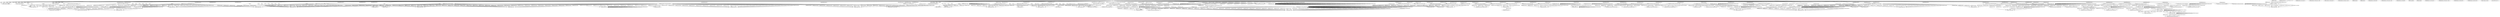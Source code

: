 digraph {
	R [label=Root]
		R -> "b7ff5c05-cmp" [label="R(eax)0"]
		R -> "b7ff5c05-cmp" [label="R(eax)1"]
		R -> "b7ff5c05-cmp" [label="R(eax)2"]
		R -> "b7ff5c05-cmp" [label="R(eax)3"]
		R -> "b7ff5c05-cmp" [label="R(misc)3"]
		R -> "b7fe3d14-cmp" [label="R(eax)0"]
		R -> "b7fe3d14-cmp" [label="R(eax)1"]
		R -> "b7fe3d14-cmp" [label="R(eax)2"]
		R -> "b7fe3d14-cmp" [label="R(eax)3"]
		R -> "b7fe3d14-cmp" [label="R(misc)3"]
		R -> "b7fe3d17-mov" [label="R(eax)0"]
		R -> "b7fe3d17-mov" [label="R(eax)1"]
		R -> "b7fe3d17-mov" [label="R(eax)2"]
		R -> "b7fe3d17-mov" [label="R(eax)3"]
		R -> "b7fe3d19-mov" [label="R(eax)0"]
		R -> "b7fe3d19-mov" [label="R(eax)1"]
		R -> "b7fe3d19-mov" [label="R(eax)2"]
		R -> "b7fe3d19-mov" [label="R(eax)3"]
		R -> "b7ff6646-mov" [label="unhandledParam(misc)-1"]
		"b7ff6646-mov" -> "b7ff664c-cmp" [label="b7ff6646-mov(eax)0"]
		"b7ff6646-mov" -> "b7ff664c-cmp" [label="b7ff6646-mov(eax)1"]
		"b7ff6646-mov" -> "b7ff664c-cmp" [label="b7ff6646-mov(eax)2"]
		"b7ff6646-mov" -> "b7ff664c-cmp" [label="b7ff6646-mov(eax)3"]
		R -> "b7ff664c-cmp" [label="R(ecx)0"]
		R -> "b7ff664c-cmp" [label="R(ecx)1"]
		R -> "b7ff664c-cmp" [label="R(ecx)2"]
		R -> "b7ff664c-cmp" [label="R(ecx)3"]
		R -> "b7ff6654-mov" [label="unhandledParam(misc)-1"]
		"b7ff6654-mov" -> "b7ff665a-cmp" [label="b7ff6654-mov(eax)0"]
		"b7ff6654-mov" -> "b7ff665a-cmp" [label="b7ff6654-mov(eax)1"]
		"b7ff6654-mov" -> "b7ff665a-cmp" [label="b7ff6654-mov(eax)2"]
		"b7ff6654-mov" -> "b7ff665a-cmp" [label="b7ff6654-mov(eax)3"]
		R -> "b7ff665a-cmp" [label="R(ecx)0"]
		R -> "b7ff665a-cmp" [label="R(ecx)1"]
		R -> "b7ff665a-cmp" [label="R(ecx)2"]
		R -> "b7ff665a-cmp" [label="R(ecx)3"]
		"b7ff6654-mov" -> "b7ff6867-cmp" [label="b7ff6654-mov(al)0"]
		R -> "b7ff6867-cmp" [label="R(cl)0"]
		"b7ff6654-mov" -> "b7ff686b-cmp" [label="b7ff6654-mov(ah)0"]
		R -> "b7ff686b-cmp" [label="R(ch)0"]
		"b7ff686f-shr" -> "b7ff686f-shr" [label="b7ff686f-shr(eax)0"]
		"b7ff686f-shr" -> "b7ff686f-shr" [label="b7ff686f-shr(eax)1"]
		"b7ff686f-shr" -> "b7ff686f-shr" [label="b7ff686f-shr(eax)2"]
		"b7ff686f-shr" -> "b7ff686f-shr" [label="b7ff686f-shr(eax)3"]
		R -> "b7ff686f-shr" [label="b7ff686f-shr(misc)3"]
		"b7ff686f-shr" -> "b7ff6875-cmp" [label="b7ff686f-shr(al)0"]
		R -> "b7ff6875-cmp" [label="R(cl)0"]
		"b7ff686f-shr" -> "b7ff6879-cmp" [label="b7ff686f-shr(eax)0"]
		"b7ff686f-shr" -> "b7ff6879-cmp" [label="b7ff686f-shr(eax)1"]
		"b7ff686f-shr" -> "b7ff6879-cmp" [label="b7ff686f-shr(eax)2"]
		"b7ff686f-shr" -> "b7ff6879-cmp" [label="b7ff686f-shr(eax)3"]
		R -> "b7ff6879-cmp" [label="R(ecx)0"]
		R -> "b7ff6879-cmp" [label="R(ecx)1"]
		R -> "b7ff6879-cmp" [label="R(ecx)2"]
		R -> "b7ff6879-cmp" [label="R(ecx)3"]
		"b7ff686f-shr" -> "b7fe3d3b-test" [label="b7ff686f-shr(eax)0"]
		"b7ff686f-shr" -> "b7fe3d3b-test" [label="b7ff686f-shr(eax)1"]
		"b7ff686f-shr" -> "b7fe3d3b-test" [label="b7ff686f-shr(eax)2"]
		"b7ff686f-shr" -> "b7fe3d3b-test" [label="b7ff686f-shr(eax)3"]
		"b7ff686f-shr" -> "b7fe3d3b-test" [label="b7ff686f-shr(eax)0"]
		"b7ff686f-shr" -> "b7fe3d3b-test" [label="b7ff686f-shr(eax)1"]
		"b7ff686f-shr" -> "b7fe3d3b-test" [label="b7ff686f-shr(eax)2"]
		"b7ff686f-shr" -> "b7fe3d3b-test" [label="b7ff686f-shr(eax)3"]
		R -> "b7ff6646-mov" [label="unhandledParam(misc)-1"]
		"b7ff6646-mov" -> "b7ff664c-cmp" [label="b7ff6646-mov(eax)0"]
		"b7ff6646-mov" -> "b7ff664c-cmp" [label="b7ff6646-mov(eax)1"]
		"b7ff6646-mov" -> "b7ff664c-cmp" [label="b7ff6646-mov(eax)2"]
		"b7ff6646-mov" -> "b7ff664c-cmp" [label="b7ff6646-mov(eax)3"]
		R -> "b7ff664c-cmp" [label="R(ecx)0"]
		R -> "b7ff664c-cmp" [label="R(ecx)1"]
		R -> "b7ff664c-cmp" [label="R(ecx)2"]
		R -> "b7ff664c-cmp" [label="R(ecx)3"]
		R -> "b7ff6654-mov" [label="unhandledParam(misc)-1"]
		"b7ff6654-mov" -> "b7ff665a-cmp" [label="b7ff6654-mov(eax)0"]
		"b7ff6654-mov" -> "b7ff665a-cmp" [label="b7ff6654-mov(eax)1"]
		"b7ff6654-mov" -> "b7ff665a-cmp" [label="b7ff6654-mov(eax)2"]
		"b7ff6654-mov" -> "b7ff665a-cmp" [label="b7ff6654-mov(eax)3"]
		R -> "b7ff665a-cmp" [label="R(ecx)0"]
		R -> "b7ff665a-cmp" [label="R(ecx)1"]
		R -> "b7ff665a-cmp" [label="R(ecx)2"]
		R -> "b7ff665a-cmp" [label="R(ecx)3"]
		R -> "b7fe3d46-movzx" [label="unhandledParam(misc)-1"]
		"b7fe3d46-movzx" -> "b7fe3d4a-test" [label="b7fe3d46-movzx(al)0"]
		"b7fe3d46-movzx" -> "b7fe3d4a-test" [label="b7fe3d46-movzx(al)0"]
		R -> "b7ff67ae-mov" [label="unhandledParam(misc)-1"]
		"b7ff67ae-mov" -> "b7ff67b4-cmp" [label="b7ff67ae-mov(eax)0"]
		"b7ff67ae-mov" -> "b7ff67b4-cmp" [label="b7ff67ae-mov(eax)1"]
		"b7ff67ae-mov" -> "b7ff67b4-cmp" [label="b7ff67ae-mov(eax)2"]
		"b7ff67ae-mov" -> "b7ff67b4-cmp" [label="b7ff67ae-mov(eax)3"]
		R -> "b7ff67b4-cmp" [label="R(ecx)0"]
		R -> "b7ff67b4-cmp" [label="R(ecx)1"]
		R -> "b7ff67b4-cmp" [label="R(ecx)2"]
		R -> "b7ff67b4-cmp" [label="R(ecx)3"]
		R -> "b7ff67bc-movzx" [label="unhandledParam(misc)-1"]
		"b7ff67bc-movzx" -> "b7ff67c4-cmp" [label="b7ff67bc-movzx(al)0"]
		R -> "b7ff67c4-cmp" [label="R(cl)0"]
		"b7ff67bc-movzx" -> "b7ff67cc-cmp" [label="b7ff67bc-movzx(eax)0"]
		"b7ff67bc-movzx" -> "b7ff67cc-cmp" [label="b7ff67bc-movzx(eax)1"]
		"b7ff67bc-movzx" -> "b7ff67cc-cmp" [label="b7ff67bc-movzx(eax)2"]
		"b7ff67bc-movzx" -> "b7ff67cc-cmp" [label="b7ff67bc-movzx(eax)3"]
		R -> "b7ff67cc-cmp" [label="R(ecx)0"]
		R -> "b7ff67cc-cmp" [label="R(ecx)1"]
		R -> "b7ff67cc-cmp" [label="R(ecx)2"]
		R -> "b7ff67cc-cmp" [label="R(ecx)3"]
		R -> "b7ff67d4-movzx" [label="unhandledParam(misc)-1"]
		"b7ff67d4-movzx" -> "b7ff67d8-cmp" [label="b7ff67d4-movzx(al)0"]
		R -> "b7ff67d8-cmp" [label="b7ff67d4-movzx(misc)0"]
		R -> "b7fe3d7d-cmp" [label="b7ff67d4-movzx(misc)0"]
		R -> "b7fe3d7d-cmp" [label="b7ff67d4-movzx(misc)0"]
		R -> "b7fe3d87-cmp" [label="b7ff67d4-movzx(misc)0"]
		R -> "b7fe3d87-cmp" [label="b7ff67d4-movzx(misc)0"]
		R -> "b7fe3d92-movzx" [label="unhandledParam(misc)-1"]
		"b7fe3d92-movzx" -> "b7fe3d96-mov" [label="b7fe3d92-movzx(ax)0"]
		"b7fe3d92-movzx" -> "b7fe3d96-mov" [label="b7fe3d92-movzx(ax)1"]
		R -> "b7fe3da7-cmp" [label="b7fe3d92-movzx(misc)1"]
		R -> "b7fe3da7-cmp" [label="b7fe3d92-movzx(misc)1"]
		R -> "b7fe3db2-movzx" [label="unhandledParam(misc)-1"]
		R -> "b7fe3db6-mov" [label="unhandledParam(misc)-1"]
		"b7fe3db2-movzx" -> "b7fe3db9-mov" [label="b7fe3db2-movzx(ecx)0"]
		"b7fe3db2-movzx" -> "b7fe3db9-mov" [label="b7fe3db2-movzx(ecx)1"]
		"b7fe3db2-movzx" -> "b7fe3db9-mov" [label="b7fe3db2-movzx(ecx)2"]
		"b7fe3db2-movzx" -> "b7fe3db9-mov" [label="b7fe3db2-movzx(ecx)3"]
		"b7fe3dbb-shl" -> "b7fe3dbb-shl" [label="b7fe3dbb-shl(esi)0"]
		"b7fe3dbb-shl" -> "b7fe3dbb-shl" [label="b7fe3dbb-shl(esi)1"]
		"b7fe3dbb-shl" -> "b7fe3dbb-shl" [label="b7fe3dbb-shl(esi)2"]
		"b7fe3dbb-shl" -> "b7fe3dbb-shl" [label="b7fe3dbb-shl(esi)3"]
		R -> "b7fe3dbb-shl" [label="b7fe3dbb-shl(misc)3"]
		R -> "b7fe3dc1-cmp" [label="R(edx)0"]
		R -> "b7fe3dc1-cmp" [label="R(edx)1"]
		R -> "b7fe3dc1-cmp" [label="R(edx)2"]
		R -> "b7fe3dc1-cmp" [label="R(edx)3"]
		"b7fe3d17-mov" -> "b7fe3dc1-cmp" [label="b7fe3d17-mov(edi)0"]
		"b7fe3d17-mov" -> "b7fe3dc1-cmp" [label="b7fe3d17-mov(edi)1"]
		"b7fe3d17-mov" -> "b7fe3dc1-cmp" [label="b7fe3d17-mov(edi)2"]
		"b7fe3d17-mov" -> "b7fe3dc1-cmp" [label="b7fe3d17-mov(edi)3"]
		"b7fe3db6-mov" -> "b7fe3dd0-mov" [label="b7fe3db6-mov(eax)0"]
		"b7fe3db6-mov" -> "b7fe3dd0-mov" [label="b7fe3db6-mov(eax)1"]
		"b7fe3db6-mov" -> "b7fe3dd0-mov" [label="b7fe3db6-mov(eax)2"]
		"b7fe3db6-mov" -> "b7fe3dd0-mov" [label="b7fe3db6-mov(eax)3"]
		R -> "b7fe3dd3-mov" [label="unhandledParam(misc)-1"]
		"b7fe3dd6-add" -> "b7fe3dd6-add" [label="b7fe3dd6-add(esi)0"]
		"b7fe3dd6-add" -> "b7fe3dd6-add" [label="b7fe3dd6-add(esi)1"]
		"b7fe3dd6-add" -> "b7fe3dd6-add" [label="b7fe3dd6-add(esi)2"]
		"b7fe3dd6-add" -> "b7fe3dd6-add" [label="b7fe3dd6-add(esi)3"]
		"b7fe3dd3-mov" -> "b7fe3dd6-add" [label="b7fe3dd3-mov(eax)0"]
		"b7fe3dd3-mov" -> "b7fe3dd6-add" [label="b7fe3dd3-mov(eax)1"]
		"b7fe3dd3-mov" -> "b7fe3dd6-add" [label="b7fe3dd3-mov(eax)2"]
		"b7fe3dd3-mov" -> "b7fe3dd6-add" [label="b7fe3dd3-mov(eax)3"]
		"b7fe3dd3-mov" -> "b7fe3dd8-cmp" [label="b7fe3dd3-mov(eax)0"]
		"b7fe3dd3-mov" -> "b7fe3dd8-cmp" [label="b7fe3dd3-mov(eax)1"]
		"b7fe3dd3-mov" -> "b7fe3dd8-cmp" [label="b7fe3dd3-mov(eax)2"]
		"b7fe3dd3-mov" -> "b7fe3dd8-cmp" [label="b7fe3dd3-mov(eax)3"]
		"b7fe3dd6-add" -> "b7fe3dd8-cmp" [label="b7fe3dd6-add(esi)0"]
		"b7fe3dd6-add" -> "b7fe3dd8-cmp" [label="b7fe3dd6-add(esi)1"]
		"b7fe3dd6-add" -> "b7fe3dd8-cmp" [label="b7fe3dd6-add(esi)2"]
		"b7fe3dd6-add" -> "b7fe3dd8-cmp" [label="b7fe3dd6-add(esi)3"]
		"b7fe3dd3-mov" -> "b7fe3de0-mov" [label="b7fe3dd3-mov(eax)0"]
		"b7fe3dd3-mov" -> "b7fe3de0-mov" [label="b7fe3dd3-mov(eax)1"]
		"b7fe3dd3-mov" -> "b7fe3de0-mov" [label="b7fe3dd3-mov(eax)2"]
		"b7fe3dd3-mov" -> "b7fe3de0-mov" [label="b7fe3dd3-mov(eax)3"]
		R -> "b7fe3e03-cmp" [label="b7fe3dd3-mov(misc)3"]
		R -> "b7fe3e03-cmp" [label="b7fe3dd3-mov(misc)3"]
		"b7fe3db2-movzx" -> "b7fe3df0-mov" [label="b7fe3db2-movzx(ecx)0"]
		"b7fe3db2-movzx" -> "b7fe3df0-mov" [label="b7fe3db2-movzx(ecx)1"]
		"b7fe3db2-movzx" -> "b7fe3df0-mov" [label="b7fe3db2-movzx(ecx)2"]
		"b7fe3db2-movzx" -> "b7fe3df0-mov" [label="b7fe3db2-movzx(ecx)3"]
		"b7fe3df5-shl" -> "b7fe3df5-shl" [label="b7fe3df5-shl(eax)0"]
		"b7fe3df5-shl" -> "b7fe3df5-shl" [label="b7fe3df5-shl(eax)1"]
		"b7fe3df5-shl" -> "b7fe3df5-shl" [label="b7fe3df5-shl(eax)2"]
		"b7fe3df5-shl" -> "b7fe3df5-shl" [label="b7fe3df5-shl(eax)3"]
		R -> "b7fe3df5-shl" [label="b7fe3df5-shl(misc)3"]
		"b7fe3df8-add" -> "b7fe3df8-add" [label="b7fe3df8-add(eax)0"]
		"b7fe3df8-add" -> "b7fe3df8-add" [label="b7fe3df8-add(eax)1"]
		"b7fe3df8-add" -> "b7fe3df8-add" [label="b7fe3df8-add(eax)2"]
		"b7fe3df8-add" -> "b7fe3df8-add" [label="b7fe3df8-add(eax)3"]
		R -> "b7fe3df8-add" [label="b7fe3df8-add(misc)3"]
		"b7fe3de0-mov" -> "b7fe3dfb-cmp" [label="b7fe3de0-mov(esi)0"]
		"b7fe3de0-mov" -> "b7fe3dfb-cmp" [label="b7fe3de0-mov(esi)1"]
		"b7fe3de0-mov" -> "b7fe3dfb-cmp" [label="b7fe3de0-mov(esi)2"]
		"b7fe3de0-mov" -> "b7fe3dfb-cmp" [label="b7fe3de0-mov(esi)3"]
		"b7fe3df8-add" -> "b7fe3dfb-cmp" [label="b7fe3df8-add(eax)0"]
		"b7fe3df8-add" -> "b7fe3dfb-cmp" [label="b7fe3df8-add(eax)1"]
		"b7fe3df8-add" -> "b7fe3dfb-cmp" [label="b7fe3df8-add(eax)2"]
		"b7fe3df8-add" -> "b7fe3dfb-cmp" [label="b7fe3df8-add(eax)3"]
		R -> "b7fe3e03-cmp" [label="b7fe3df8-add(misc)3"]
		R -> "b7fe3e03-cmp" [label="b7fe3df8-add(misc)3"]
		"b7fe3db2-movzx" -> "b7fe3df0-mov" [label="b7fe3db2-movzx(ecx)0"]
		"b7fe3db2-movzx" -> "b7fe3df0-mov" [label="b7fe3db2-movzx(ecx)1"]
		"b7fe3db2-movzx" -> "b7fe3df0-mov" [label="b7fe3db2-movzx(ecx)2"]
		"b7fe3db2-movzx" -> "b7fe3df0-mov" [label="b7fe3db2-movzx(ecx)3"]
		"b7fe3df5-shl" -> "b7fe3df5-shl" [label="b7fe3df5-shl(eax)0"]
		"b7fe3df5-shl" -> "b7fe3df5-shl" [label="b7fe3df5-shl(eax)1"]
		"b7fe3df5-shl" -> "b7fe3df5-shl" [label="b7fe3df5-shl(eax)2"]
		"b7fe3df5-shl" -> "b7fe3df5-shl" [label="b7fe3df5-shl(eax)3"]
		R -> "b7fe3df5-shl" [label="b7fe3df5-shl(misc)3"]
		"b7fe3df8-add" -> "b7fe3df8-add" [label="b7fe3df8-add(eax)0"]
		"b7fe3df8-add" -> "b7fe3df8-add" [label="b7fe3df8-add(eax)1"]
		"b7fe3df8-add" -> "b7fe3df8-add" [label="b7fe3df8-add(eax)2"]
		"b7fe3df8-add" -> "b7fe3df8-add" [label="b7fe3df8-add(eax)3"]
		R -> "b7fe3df8-add" [label="b7fe3df8-add(misc)3"]
		"b7fe3de0-mov" -> "b7fe3dfb-cmp" [label="b7fe3de0-mov(esi)0"]
		"b7fe3de0-mov" -> "b7fe3dfb-cmp" [label="b7fe3de0-mov(esi)1"]
		"b7fe3de0-mov" -> "b7fe3dfb-cmp" [label="b7fe3de0-mov(esi)2"]
		"b7fe3de0-mov" -> "b7fe3dfb-cmp" [label="b7fe3de0-mov(esi)3"]
		"b7fe3df8-add" -> "b7fe3dfb-cmp" [label="b7fe3df8-add(eax)0"]
		"b7fe3df8-add" -> "b7fe3dfb-cmp" [label="b7fe3df8-add(eax)1"]
		"b7fe3df8-add" -> "b7fe3dfb-cmp" [label="b7fe3df8-add(eax)2"]
		"b7fe3df8-add" -> "b7fe3dfb-cmp" [label="b7fe3df8-add(eax)3"]
		R -> "b7fe3e03-cmp" [label="b7fe3df8-add(misc)3"]
		R -> "b7fe3e03-cmp" [label="b7fe3df8-add(misc)3"]
		"b7fe3db2-movzx" -> "b7fe3df0-mov" [label="b7fe3db2-movzx(ecx)0"]
		"b7fe3db2-movzx" -> "b7fe3df0-mov" [label="b7fe3db2-movzx(ecx)1"]
		"b7fe3db2-movzx" -> "b7fe3df0-mov" [label="b7fe3db2-movzx(ecx)2"]
		"b7fe3db2-movzx" -> "b7fe3df0-mov" [label="b7fe3db2-movzx(ecx)3"]
		"b7fe3df5-shl" -> "b7fe3df5-shl" [label="b7fe3df5-shl(eax)0"]
		"b7fe3df5-shl" -> "b7fe3df5-shl" [label="b7fe3df5-shl(eax)1"]
		"b7fe3df5-shl" -> "b7fe3df5-shl" [label="b7fe3df5-shl(eax)2"]
		"b7fe3df5-shl" -> "b7fe3df5-shl" [label="b7fe3df5-shl(eax)3"]
		R -> "b7fe3df5-shl" [label="b7fe3df5-shl(misc)3"]
		"b7fe3df8-add" -> "b7fe3df8-add" [label="b7fe3df8-add(eax)0"]
		"b7fe3df8-add" -> "b7fe3df8-add" [label="b7fe3df8-add(eax)1"]
		"b7fe3df8-add" -> "b7fe3df8-add" [label="b7fe3df8-add(eax)2"]
		"b7fe3df8-add" -> "b7fe3df8-add" [label="b7fe3df8-add(eax)3"]
		R -> "b7fe3df8-add" [label="b7fe3df8-add(misc)3"]
		"b7fe3de0-mov" -> "b7fe3dfb-cmp" [label="b7fe3de0-mov(esi)0"]
		"b7fe3de0-mov" -> "b7fe3dfb-cmp" [label="b7fe3de0-mov(esi)1"]
		"b7fe3de0-mov" -> "b7fe3dfb-cmp" [label="b7fe3de0-mov(esi)2"]
		"b7fe3de0-mov" -> "b7fe3dfb-cmp" [label="b7fe3de0-mov(esi)3"]
		"b7fe3df8-add" -> "b7fe3dfb-cmp" [label="b7fe3df8-add(eax)0"]
		"b7fe3df8-add" -> "b7fe3dfb-cmp" [label="b7fe3df8-add(eax)1"]
		"b7fe3df8-add" -> "b7fe3dfb-cmp" [label="b7fe3df8-add(eax)2"]
		"b7fe3df8-add" -> "b7fe3dfb-cmp" [label="b7fe3df8-add(eax)3"]
		R -> "b7fe3e03-cmp" [label="b7fe3df8-add(misc)3"]
		R -> "b7fe3e03-cmp" [label="b7fe3df8-add(misc)3"]
		"b7fe3db2-movzx" -> "b7fe3df0-mov" [label="b7fe3db2-movzx(ecx)0"]
		"b7fe3db2-movzx" -> "b7fe3df0-mov" [label="b7fe3db2-movzx(ecx)1"]
		"b7fe3db2-movzx" -> "b7fe3df0-mov" [label="b7fe3db2-movzx(ecx)2"]
		"b7fe3db2-movzx" -> "b7fe3df0-mov" [label="b7fe3db2-movzx(ecx)3"]
		"b7fe3df5-shl" -> "b7fe3df5-shl" [label="b7fe3df5-shl(eax)0"]
		"b7fe3df5-shl" -> "b7fe3df5-shl" [label="b7fe3df5-shl(eax)1"]
		"b7fe3df5-shl" -> "b7fe3df5-shl" [label="b7fe3df5-shl(eax)2"]
		"b7fe3df5-shl" -> "b7fe3df5-shl" [label="b7fe3df5-shl(eax)3"]
		R -> "b7fe3df5-shl" [label="b7fe3df5-shl(misc)3"]
		"b7fe3df8-add" -> "b7fe3df8-add" [label="b7fe3df8-add(eax)0"]
		"b7fe3df8-add" -> "b7fe3df8-add" [label="b7fe3df8-add(eax)1"]
		"b7fe3df8-add" -> "b7fe3df8-add" [label="b7fe3df8-add(eax)2"]
		"b7fe3df8-add" -> "b7fe3df8-add" [label="b7fe3df8-add(eax)3"]
		R -> "b7fe3df8-add" [label="b7fe3df8-add(misc)3"]
		"b7fe3de0-mov" -> "b7fe3dfb-cmp" [label="b7fe3de0-mov(esi)0"]
		"b7fe3de0-mov" -> "b7fe3dfb-cmp" [label="b7fe3de0-mov(esi)1"]
		"b7fe3de0-mov" -> "b7fe3dfb-cmp" [label="b7fe3de0-mov(esi)2"]
		"b7fe3de0-mov" -> "b7fe3dfb-cmp" [label="b7fe3de0-mov(esi)3"]
		"b7fe3df8-add" -> "b7fe3dfb-cmp" [label="b7fe3df8-add(eax)0"]
		"b7fe3df8-add" -> "b7fe3dfb-cmp" [label="b7fe3df8-add(eax)1"]
		"b7fe3df8-add" -> "b7fe3dfb-cmp" [label="b7fe3df8-add(eax)2"]
		"b7fe3df8-add" -> "b7fe3dfb-cmp" [label="b7fe3df8-add(eax)3"]
		R -> "b7fe3e03-cmp" [label="b7fe3df8-add(misc)3"]
		R -> "b7fe3e03-cmp" [label="b7fe3df8-add(misc)3"]
		"b7fe3db2-movzx" -> "b7fe3df0-mov" [label="b7fe3db2-movzx(ecx)0"]
		"b7fe3db2-movzx" -> "b7fe3df0-mov" [label="b7fe3db2-movzx(ecx)1"]
		"b7fe3db2-movzx" -> "b7fe3df0-mov" [label="b7fe3db2-movzx(ecx)2"]
		"b7fe3db2-movzx" -> "b7fe3df0-mov" [label="b7fe3db2-movzx(ecx)3"]
		"b7fe3df5-shl" -> "b7fe3df5-shl" [label="b7fe3df5-shl(eax)0"]
		"b7fe3df5-shl" -> "b7fe3df5-shl" [label="b7fe3df5-shl(eax)1"]
		"b7fe3df5-shl" -> "b7fe3df5-shl" [label="b7fe3df5-shl(eax)2"]
		"b7fe3df5-shl" -> "b7fe3df5-shl" [label="b7fe3df5-shl(eax)3"]
		R -> "b7fe3df5-shl" [label="b7fe3df5-shl(misc)3"]
		"b7fe3df8-add" -> "b7fe3df8-add" [label="b7fe3df8-add(eax)0"]
		"b7fe3df8-add" -> "b7fe3df8-add" [label="b7fe3df8-add(eax)1"]
		"b7fe3df8-add" -> "b7fe3df8-add" [label="b7fe3df8-add(eax)2"]
		"b7fe3df8-add" -> "b7fe3df8-add" [label="b7fe3df8-add(eax)3"]
		R -> "b7fe3df8-add" [label="b7fe3df8-add(misc)3"]
		"b7fe3de0-mov" -> "b7fe3dfb-cmp" [label="b7fe3de0-mov(esi)0"]
		"b7fe3de0-mov" -> "b7fe3dfb-cmp" [label="b7fe3de0-mov(esi)1"]
		"b7fe3de0-mov" -> "b7fe3dfb-cmp" [label="b7fe3de0-mov(esi)2"]
		"b7fe3de0-mov" -> "b7fe3dfb-cmp" [label="b7fe3de0-mov(esi)3"]
		"b7fe3df8-add" -> "b7fe3dfb-cmp" [label="b7fe3df8-add(eax)0"]
		"b7fe3df8-add" -> "b7fe3dfb-cmp" [label="b7fe3df8-add(eax)1"]
		"b7fe3df8-add" -> "b7fe3dfb-cmp" [label="b7fe3df8-add(eax)2"]
		"b7fe3df8-add" -> "b7fe3dfb-cmp" [label="b7fe3df8-add(eax)3"]
		R -> "b7fe3e03-cmp" [label="b7fe3df8-add(misc)3"]
		R -> "b7fe3e03-cmp" [label="b7fe3df8-add(misc)3"]
		R -> "b7fe3e08-mov" [label="unhandledParam(misc)-1"]
		"b7fe3e08-mov" -> "b7fe3e0b-cmp" [label="b7fe3e08-mov(edx)0"]
		"b7fe3e08-mov" -> "b7fe3e0b-cmp" [label="b7fe3e08-mov(edx)1"]
		"b7fe3e08-mov" -> "b7fe3e0b-cmp" [label="b7fe3e08-mov(edx)2"]
		"b7fe3e08-mov" -> "b7fe3e0b-cmp" [label="b7fe3e08-mov(edx)3"]
		R -> "b7fe3e0b-cmp" [label="b7fe3e08-mov(misc)3"]
		R -> "b7fe3e10-cmp" [label="b7fe3e08-mov(misc)3"]
		R -> "b7fe3e10-cmp" [label="b7fe3e08-mov(misc)3"]
		R -> "b7fe3e16-mov" [label="unhandledParam(misc)-1"]
		"b7fe3db2-movzx" -> "b7fe3e1f-cmp" [label="b7fe3db2-movzx(ecx)0"]
		"b7fe3db2-movzx" -> "b7fe3e1f-cmp" [label="b7fe3db2-movzx(ecx)1"]
		"b7fe3db2-movzx" -> "b7fe3e1f-cmp" [label="b7fe3db2-movzx(ecx)2"]
		"b7fe3db2-movzx" -> "b7fe3e1f-cmp" [label="b7fe3db2-movzx(ecx)3"]
		R -> "b7fe3e1f-cmp" [label="b7fe3db2-movzx(misc)3"]
		"b7fe3de0-mov" -> "b7fe3e27-mov" [label="b7fe3de0-mov(esi)0"]
		"b7fe3de0-mov" -> "b7fe3e27-mov" [label="b7fe3de0-mov(esi)1"]
		"b7fe3de0-mov" -> "b7fe3e27-mov" [label="b7fe3de0-mov(esi)2"]
		"b7fe3de0-mov" -> "b7fe3e27-mov" [label="b7fe3de0-mov(esi)3"]
		"b7fe3e08-mov" -> "b7fe3e2e-mov" [label="b7fe3e08-mov(edx)0"]
		"b7fe3e08-mov" -> "b7fe3e2e-mov" [label="b7fe3e08-mov(edx)1"]
		"b7fe3e08-mov" -> "b7fe3e2e-mov" [label="b7fe3e08-mov(edx)2"]
		"b7fe3e08-mov" -> "b7fe3e2e-mov" [label="b7fe3e08-mov(edx)3"]
		"b7fe3d17-mov" -> "b7fe3e67-mov" [label="b7fe3d17-mov(edi)0"]
		"b7fe3d17-mov" -> "b7fe3e67-mov" [label="b7fe3d17-mov(edi)1"]
		"b7fe3d17-mov" -> "b7fe3e67-mov" [label="b7fe3d17-mov(edi)2"]
		"b7fe3d17-mov" -> "b7fe3e67-mov" [label="b7fe3d17-mov(edi)3"]
		R -> "b7ff65b1-mov" [label="unhandledParam(misc)-1"]
		"b7ff65b1-mov" -> "b7ff65d7-mov" [label="b7ff65b1-mov(eax)0"]
		"b7ff65b1-mov" -> "b7ff65d7-mov" [label="b7ff65b1-mov(eax)1"]
		"b7ff65b1-mov" -> "b7ff65d7-mov" [label="b7ff65b1-mov(eax)2"]
		"b7ff65b1-mov" -> "b7ff65d7-mov" [label="b7ff65b1-mov(eax)3"]
		"b7ff65f2-add" -> "b7ff65f2-add" [label="b7ff65f2-add(esi)0"]
		"b7ff65f2-add" -> "b7ff65f2-add" [label="b7ff65f2-add(esi)1"]
		"b7ff65f2-add" -> "b7ff65f2-add" [label="b7ff65f2-add(esi)2"]
		"b7ff65f2-add" -> "b7ff65f2-add" [label="b7ff65f2-add(esi)3"]
		"b7fe3db2-movzx" -> "b7ff65f2-add" [label="b7fe3db2-movzx(ecx)0"]
		"b7fe3db2-movzx" -> "b7ff65f2-add" [label="b7fe3db2-movzx(ecx)1"]
		"b7fe3db2-movzx" -> "b7ff65f2-add" [label="b7fe3db2-movzx(ecx)2"]
		"b7fe3db2-movzx" -> "b7ff65f2-add" [label="b7fe3db2-movzx(ecx)3"]
		R -> "b7ff662a-mov" [label="unhandledParam(misc)-1"]
		"b7ff662a-mov" -> "b7ff6630-cmp" [label="b7ff662a-mov(eax)0"]
		"b7ff662a-mov" -> "b7ff6630-cmp" [label="b7ff662a-mov(eax)1"]
		"b7ff662a-mov" -> "b7ff6630-cmp" [label="b7ff662a-mov(eax)2"]
		"b7ff662a-mov" -> "b7ff6630-cmp" [label="b7ff662a-mov(eax)3"]
		"b7fe3db2-movzx" -> "b7ff6630-cmp" [label="b7fe3db2-movzx(ecx)0"]
		"b7fe3db2-movzx" -> "b7ff6630-cmp" [label="b7fe3db2-movzx(ecx)1"]
		"b7fe3db2-movzx" -> "b7ff6630-cmp" [label="b7fe3db2-movzx(ecx)2"]
		"b7fe3db2-movzx" -> "b7ff6630-cmp" [label="b7fe3db2-movzx(ecx)3"]
		R -> "b7ff6638-mov" [label="unhandledParam(misc)-1"]
		"b7ff6638-mov" -> "b7ff663e-cmp" [label="b7ff6638-mov(eax)0"]
		"b7ff6638-mov" -> "b7ff663e-cmp" [label="b7ff6638-mov(eax)1"]
		"b7ff6638-mov" -> "b7ff663e-cmp" [label="b7ff6638-mov(eax)2"]
		"b7ff6638-mov" -> "b7ff663e-cmp" [label="b7ff6638-mov(eax)3"]
		"b7fe3db2-movzx" -> "b7ff663e-cmp" [label="b7fe3db2-movzx(ecx)0"]
		"b7fe3db2-movzx" -> "b7ff663e-cmp" [label="b7fe3db2-movzx(ecx)1"]
		"b7fe3db2-movzx" -> "b7ff663e-cmp" [label="b7fe3db2-movzx(ecx)2"]
		"b7fe3db2-movzx" -> "b7ff663e-cmp" [label="b7fe3db2-movzx(ecx)3"]
		"b7ff6638-mov" -> "b7ff6867-cmp" [label="b7ff6638-mov(al)0"]
		"b7fe3db2-movzx" -> "b7ff6867-cmp" [label="b7fe3db2-movzx(cl)0"]
		"b7ff6638-mov" -> "b7fe3e73-test" [label="b7ff6638-mov(eax)0"]
		"b7ff6638-mov" -> "b7fe3e73-test" [label="b7ff6638-mov(eax)1"]
		"b7ff6638-mov" -> "b7fe3e73-test" [label="b7ff6638-mov(eax)2"]
		"b7ff6638-mov" -> "b7fe3e73-test" [label="b7ff6638-mov(eax)3"]
		"b7ff6638-mov" -> "b7fe3e73-test" [label="b7ff6638-mov(eax)0"]
		"b7ff6638-mov" -> "b7fe3e73-test" [label="b7ff6638-mov(eax)1"]
		"b7ff6638-mov" -> "b7fe3e73-test" [label="b7ff6638-mov(eax)2"]
		"b7ff6638-mov" -> "b7fe3e73-test" [label="b7ff6638-mov(eax)3"]
		R -> "b7fe3e38-mov" [label="unhandledParam(misc)-1"]
		R -> "b7fe3e3d-mov" [label="unhandledParam(misc)-1"]
		"b7fe3e3d-mov" -> "b7fe3e50-cmp" [label="b7fe3e3d-mov(eax)0"]
		"b7fe3e3d-mov" -> "b7fe3e50-cmp" [label="b7fe3e3d-mov(eax)1"]
		"b7fe3e3d-mov" -> "b7fe3e50-cmp" [label="b7fe3e3d-mov(eax)2"]
		"b7fe3e3d-mov" -> "b7fe3e50-cmp" [label="b7fe3e3d-mov(eax)3"]
		"b7fe3db2-movzx" -> "b7fe3e50-cmp" [label="b7fe3db2-movzx(ecx)0"]
		"b7fe3db2-movzx" -> "b7fe3e50-cmp" [label="b7fe3db2-movzx(ecx)1"]
		"b7fe3db2-movzx" -> "b7fe3e50-cmp" [label="b7fe3db2-movzx(ecx)2"]
		"b7fe3db2-movzx" -> "b7fe3e50-cmp" [label="b7fe3db2-movzx(ecx)3"]
		"b7fe3e58-sub" -> "b7fe3e58-sub" [label="b7fe3e58-sub(esi)0"]
		"b7fe3e58-sub" -> "b7fe3e58-sub" [label="b7fe3e58-sub(esi)1"]
		"b7fe3e58-sub" -> "b7fe3e58-sub" [label="b7fe3e58-sub(esi)2"]
		"b7fe3e58-sub" -> "b7fe3e58-sub" [label="b7fe3e58-sub(esi)3"]
		"b7fe3e3d-mov" -> "b7fe3e58-sub" [label="b7fe3e3d-mov(eax)0"]
		"b7fe3e3d-mov" -> "b7fe3e58-sub" [label="b7fe3e3d-mov(eax)1"]
		"b7fe3e3d-mov" -> "b7fe3e58-sub" [label="b7fe3e3d-mov(eax)2"]
		"b7fe3e3d-mov" -> "b7fe3e58-sub" [label="b7fe3e3d-mov(eax)3"]
		"b7fe3e5a-add" -> "b7fe3e5a-add" [label="b7fe3e5a-add(edi)0"]
		"b7fe3e5a-add" -> "b7fe3e5a-add" [label="b7fe3e5a-add(edi)1"]
		"b7fe3e5a-add" -> "b7fe3e5a-add" [label="b7fe3e5a-add(edi)2"]
		"b7fe3e5a-add" -> "b7fe3e5a-add" [label="b7fe3e5a-add(edi)3"]
		"b7fe3e3d-mov" -> "b7fe3e5a-add" [label="b7fe3e3d-mov(eax)0"]
		"b7fe3e3d-mov" -> "b7fe3e5a-add" [label="b7fe3e3d-mov(eax)1"]
		"b7fe3e3d-mov" -> "b7fe3e5a-add" [label="b7fe3e3d-mov(eax)2"]
		"b7fe3e3d-mov" -> "b7fe3e5a-add" [label="b7fe3e3d-mov(eax)3"]
		"b7fe3e5a-add" -> "b7fe3e67-mov" [label="b7fe3e5a-add(edi)0"]
		"b7fe3e5a-add" -> "b7fe3e67-mov" [label="b7fe3e5a-add(edi)1"]
		"b7fe3e5a-add" -> "b7fe3e67-mov" [label="b7fe3e5a-add(edi)2"]
		"b7fe3e5a-add" -> "b7fe3e67-mov" [label="b7fe3e5a-add(edi)3"]
		R -> "b7ff65b1-mov" [label="unhandledParam(misc)-1"]
		"b7ff65b1-mov" -> "b7ff65d7-mov" [label="b7ff65b1-mov(eax)0"]
		"b7ff65b1-mov" -> "b7ff65d7-mov" [label="b7ff65b1-mov(eax)1"]
		"b7ff65b1-mov" -> "b7ff65d7-mov" [label="b7ff65b1-mov(eax)2"]
		"b7ff65b1-mov" -> "b7ff65d7-mov" [label="b7ff65b1-mov(eax)3"]
		"b7ff65f2-add" -> "b7ff65f2-add" [label="b7ff65f2-add(esi)0"]
		"b7ff65f2-add" -> "b7ff65f2-add" [label="b7ff65f2-add(esi)1"]
		"b7ff65f2-add" -> "b7ff65f2-add" [label="b7ff65f2-add(esi)2"]
		"b7ff65f2-add" -> "b7ff65f2-add" [label="b7ff65f2-add(esi)3"]
		"b7fe3db2-movzx" -> "b7ff65f2-add" [label="b7fe3db2-movzx(ecx)0"]
		"b7fe3db2-movzx" -> "b7ff65f2-add" [label="b7fe3db2-movzx(ecx)1"]
		"b7fe3db2-movzx" -> "b7ff65f2-add" [label="b7fe3db2-movzx(ecx)2"]
		"b7fe3db2-movzx" -> "b7ff65f2-add" [label="b7fe3db2-movzx(ecx)3"]
		R -> "b7ff662a-mov" [label="unhandledParam(misc)-1"]
		"b7ff662a-mov" -> "b7ff6630-cmp" [label="b7ff662a-mov(eax)0"]
		"b7ff662a-mov" -> "b7ff6630-cmp" [label="b7ff662a-mov(eax)1"]
		"b7ff662a-mov" -> "b7ff6630-cmp" [label="b7ff662a-mov(eax)2"]
		"b7ff662a-mov" -> "b7ff6630-cmp" [label="b7ff662a-mov(eax)3"]
		"b7fe3db2-movzx" -> "b7ff6630-cmp" [label="b7fe3db2-movzx(ecx)0"]
		"b7fe3db2-movzx" -> "b7ff6630-cmp" [label="b7fe3db2-movzx(ecx)1"]
		"b7fe3db2-movzx" -> "b7ff6630-cmp" [label="b7fe3db2-movzx(ecx)2"]
		"b7fe3db2-movzx" -> "b7ff6630-cmp" [label="b7fe3db2-movzx(ecx)3"]
		R -> "b7ff6638-mov" [label="unhandledParam(misc)-1"]
		"b7ff6638-mov" -> "b7ff663e-cmp" [label="b7ff6638-mov(eax)0"]
		"b7ff6638-mov" -> "b7ff663e-cmp" [label="b7ff6638-mov(eax)1"]
		"b7ff6638-mov" -> "b7ff663e-cmp" [label="b7ff6638-mov(eax)2"]
		"b7ff6638-mov" -> "b7ff663e-cmp" [label="b7ff6638-mov(eax)3"]
		"b7fe3db2-movzx" -> "b7ff663e-cmp" [label="b7fe3db2-movzx(ecx)0"]
		"b7fe3db2-movzx" -> "b7ff663e-cmp" [label="b7fe3db2-movzx(ecx)1"]
		"b7fe3db2-movzx" -> "b7ff663e-cmp" [label="b7fe3db2-movzx(ecx)2"]
		"b7fe3db2-movzx" -> "b7ff663e-cmp" [label="b7fe3db2-movzx(ecx)3"]
		R -> "b7ff6646-mov" [label="unhandledParam(misc)-1"]
		"b7ff6646-mov" -> "b7ff664c-cmp" [label="b7ff6646-mov(eax)0"]
		"b7ff6646-mov" -> "b7ff664c-cmp" [label="b7ff6646-mov(eax)1"]
		"b7ff6646-mov" -> "b7ff664c-cmp" [label="b7ff6646-mov(eax)2"]
		"b7ff6646-mov" -> "b7ff664c-cmp" [label="b7ff6646-mov(eax)3"]
		"b7fe3db2-movzx" -> "b7ff664c-cmp" [label="b7fe3db2-movzx(ecx)0"]
		"b7fe3db2-movzx" -> "b7ff664c-cmp" [label="b7fe3db2-movzx(ecx)1"]
		"b7fe3db2-movzx" -> "b7ff664c-cmp" [label="b7fe3db2-movzx(ecx)2"]
		"b7fe3db2-movzx" -> "b7ff664c-cmp" [label="b7fe3db2-movzx(ecx)3"]
		R -> "b7ff6654-mov" [label="unhandledParam(misc)-1"]
		"b7ff6654-mov" -> "b7ff665a-cmp" [label="b7ff6654-mov(eax)0"]
		"b7ff6654-mov" -> "b7ff665a-cmp" [label="b7ff6654-mov(eax)1"]
		"b7ff6654-mov" -> "b7ff665a-cmp" [label="b7ff6654-mov(eax)2"]
		"b7ff6654-mov" -> "b7ff665a-cmp" [label="b7ff6654-mov(eax)3"]
		"b7fe3db2-movzx" -> "b7ff665a-cmp" [label="b7fe3db2-movzx(ecx)0"]
		"b7fe3db2-movzx" -> "b7ff665a-cmp" [label="b7fe3db2-movzx(ecx)1"]
		"b7fe3db2-movzx" -> "b7ff665a-cmp" [label="b7fe3db2-movzx(ecx)2"]
		"b7fe3db2-movzx" -> "b7ff665a-cmp" [label="b7fe3db2-movzx(ecx)3"]
		"b7ff6662-pop" -> "b7fe3e77-mov" [label="b7ff6662-pop(esi)0"]
		"b7ff6662-pop" -> "b7fe3e77-mov" [label="b7ff6662-pop(esi)1"]
		"b7ff6662-pop" -> "b7fe3e77-mov" [label="b7ff6662-pop(esi)2"]
		"b7ff6662-pop" -> "b7fe3e77-mov" [label="b7ff6662-pop(esi)3"]
		R -> "b7fe3e79-mov" [label="unhandledParam(misc)-1"]
		"b7fe3e77-mov" -> "b7fe3e7c-test" [label="b7fe3e77-mov(edx)0"]
		"b7fe3e77-mov" -> "b7fe3e7c-test" [label="b7fe3e77-mov(edx)1"]
		"b7fe3e77-mov" -> "b7fe3e7c-test" [label="b7fe3e77-mov(edx)2"]
		"b7fe3e77-mov" -> "b7fe3e7c-test" [label="b7fe3e77-mov(edx)3"]
		"b7fe3e77-mov" -> "b7fe3e7c-test" [label="b7fe3e77-mov(edx)0"]
		"b7fe3e77-mov" -> "b7fe3e7c-test" [label="b7fe3e77-mov(edx)1"]
		"b7fe3e77-mov" -> "b7fe3e7c-test" [label="b7fe3e77-mov(edx)2"]
		"b7fe3e77-mov" -> "b7fe3e7c-test" [label="b7fe3e77-mov(edx)3"]
		R -> "b7fe3e84-mov" [label="unhandledParam(misc)-1"]
		R -> "b7fe3e87-mov" [label="unhandledParam(misc)-1"]
		R -> "b7fe3e8a-mov" [label="unhandledParam(misc)-1"]
		"b7fe3e84-mov" -> "b7fe3e8d-mov" [label="b7fe3e84-mov(eax)0"]
		"b7fe3e84-mov" -> "b7fe3e8d-mov" [label="b7fe3e84-mov(eax)1"]
		"b7fe3e84-mov" -> "b7fe3e8d-mov" [label="b7fe3e84-mov(eax)2"]
		"b7fe3e84-mov" -> "b7fe3e8d-mov" [label="b7fe3e84-mov(eax)3"]
		R -> "b7fe3e90-mov" [label="unhandledParam(misc)-1"]
		"b7fe3e90-mov" -> "b7fe3e93-test" [label="b7fe3e90-mov(eax)0"]
		"b7fe3e90-mov" -> "b7fe3e93-test" [label="b7fe3e90-mov(eax)1"]
		"b7fe3e90-mov" -> "b7fe3e93-test" [label="b7fe3e90-mov(eax)2"]
		"b7fe3e90-mov" -> "b7fe3e93-test" [label="b7fe3e90-mov(eax)3"]
		"b7fe3e90-mov" -> "b7fe3e93-test" [label="b7fe3e90-mov(eax)0"]
		"b7fe3e90-mov" -> "b7fe3e93-test" [label="b7fe3e90-mov(eax)1"]
		"b7fe3e90-mov" -> "b7fe3e93-test" [label="b7fe3e90-mov(eax)2"]
		"b7fe3e90-mov" -> "b7fe3e93-test" [label="b7fe3e90-mov(eax)3"]
		"b7fe3e87-mov" -> "b7fe3ea4-mov" [label="b7fe3e87-mov(esi)0"]
		"b7fe3e87-mov" -> "b7fe3ea4-mov" [label="b7fe3e87-mov(esi)1"]
		"b7fe3e87-mov" -> "b7fe3ea4-mov" [label="b7fe3e87-mov(esi)2"]
		"b7fe3e87-mov" -> "b7fe3ea4-mov" [label="b7fe3e87-mov(esi)3"]
		"b7fe3ea6-movzx" -> "b7fe3ea6-movzx" [label="b7fe3ea6-movzx(cl)0"]
		"b7fe3ea4-mov" -> "b7fe3ea9-movzx" [label="b7fe3ea4-mov(dl)0"]
		R -> "b7fe3eac-movzx" [label="unhandledParam(misc)-1"]
		"b7fe3eb0-shl" -> "b7fe3eb0-shl" [label="b7fe3eb0-shl(esi)0"]
		"b7fe3eb0-shl" -> "b7fe3eb0-shl" [label="b7fe3eb0-shl(esi)1"]
		"b7fe3eb0-shl" -> "b7fe3eb0-shl" [label="b7fe3eb0-shl(esi)2"]
		"b7fe3eb0-shl" -> "b7fe3eb0-shl" [label="b7fe3eb0-shl(esi)3"]
		R -> "b7fe3eb0-shl" [label="b7fe3eb0-shl(misc)3"]
		"b7fe3eb3-add" -> "b7fe3eb3-add" [label="b7fe3eb3-add(ecx)0"]
		"b7fe3eb3-add" -> "b7fe3eb3-add" [label="b7fe3eb3-add(ecx)1"]
		"b7fe3eb3-add" -> "b7fe3eb3-add" [label="b7fe3eb3-add(ecx)2"]
		"b7fe3eb3-add" -> "b7fe3eb3-add" [label="b7fe3eb3-add(ecx)3"]
		"b7fe3eb0-shl" -> "b7fe3eb3-add" [label="b7fe3eb0-shl(esi)0"]
		"b7fe3eb0-shl" -> "b7fe3eb3-add" [label="b7fe3eb0-shl(esi)1"]
		"b7fe3eb0-shl" -> "b7fe3eb3-add" [label="b7fe3eb0-shl(esi)2"]
		"b7fe3eb0-shl" -> "b7fe3eb3-add" [label="b7fe3eb0-shl(esi)3"]
		"b7fe3eb5-shl" -> "b7fe3eb5-shl" [label="b7fe3eb5-shl(ecx)0"]
		"b7fe3eb5-shl" -> "b7fe3eb5-shl" [label="b7fe3eb5-shl(ecx)1"]
		"b7fe3eb5-shl" -> "b7fe3eb5-shl" [label="b7fe3eb5-shl(ecx)2"]
		"b7fe3eb5-shl" -> "b7fe3eb5-shl" [label="b7fe3eb5-shl(ecx)3"]
		R -> "b7fe3eb5-shl" [label="b7fe3eb5-shl(misc)3"]
		"b7fe3eb8-add" -> "b7fe3eb8-add" [label="b7fe3eb8-add(ecx)0"]
		"b7fe3eb8-add" -> "b7fe3eb8-add" [label="b7fe3eb8-add(ecx)1"]
		"b7fe3eb8-add" -> "b7fe3eb8-add" [label="b7fe3eb8-add(ecx)2"]
		"b7fe3eb8-add" -> "b7fe3eb8-add" [label="b7fe3eb8-add(ecx)3"]
		"b7fe3eac-movzx" -> "b7fe3eb8-add" [label="b7fe3eac-movzx(edx)0"]
		"b7fe3eac-movzx" -> "b7fe3eb8-add" [label="b7fe3eac-movzx(edx)1"]
		"b7fe3eac-movzx" -> "b7fe3eb8-add" [label="b7fe3eac-movzx(edx)2"]
		"b7fe3eac-movzx" -> "b7fe3eb8-add" [label="b7fe3eac-movzx(edx)3"]
		"b7fe3eb8-add" -> "b7fe3eba-cmp" [label="b7fe3eb8-add(ecx)0"]
		"b7fe3eb8-add" -> "b7fe3eba-cmp" [label="b7fe3eb8-add(ecx)1"]
		"b7fe3eb8-add" -> "b7fe3eba-cmp" [label="b7fe3eb8-add(ecx)2"]
		"b7fe3eb8-add" -> "b7fe3eba-cmp" [label="b7fe3eb8-add(ecx)3"]
		"b7fe3e5a-add" -> "b7fe3eba-cmp" [label="b7fe3e5a-add(edi)0"]
		"b7fe3e5a-add" -> "b7fe3eba-cmp" [label="b7fe3e5a-add(edi)1"]
		"b7fe3e5a-add" -> "b7fe3eba-cmp" [label="b7fe3e5a-add(edi)2"]
		"b7fe3e5a-add" -> "b7fe3eba-cmp" [label="b7fe3e5a-add(edi)3"]
		R -> "b7ff6b7b-mov" [label="unhandledParam(misc)-1"]
		R -> "b7fe4968-mov" [label="unhandledParam(misc)-1"]
		"b7fe4968-mov" -> "b7fe496b-mov" [label="b7fe4968-mov(eax)0"]
		"b7fe4968-mov" -> "b7fe496b-mov" [label="b7fe4968-mov(eax)1"]
		"b7fe4968-mov" -> "b7fe496b-mov" [label="b7fe4968-mov(eax)2"]
		"b7fe4968-mov" -> "b7fe496b-mov" [label="b7fe4968-mov(eax)3"]
		R -> "b7fe4974-movzx" [label="unhandledParam(misc)-1"]
		"b7fe4974-movzx" -> "b7fe4978-mov" [label="b7fe4974-movzx(eax)0"]
		"b7fe4974-movzx" -> "b7fe4978-mov" [label="b7fe4974-movzx(eax)1"]
		"b7fe4974-movzx" -> "b7fe4978-mov" [label="b7fe4974-movzx(eax)2"]
		"b7fe4974-movzx" -> "b7fe4978-mov" [label="b7fe4974-movzx(eax)3"]
		R -> "b7fe4981-movzx" [label="unhandledParam(misc)-1"]
		R -> "b7fe4985-mov" [label="unhandledParam(misc)-1"]
		"b7fe4981-movzx" -> "b7fe4988-mov" [label="b7fe4981-movzx(edx)0"]
		"b7fe4981-movzx" -> "b7fe4988-mov" [label="b7fe4981-movzx(edx)1"]
		"b7fe4981-movzx" -> "b7fe4988-mov" [label="b7fe4981-movzx(edx)2"]
		"b7fe4981-movzx" -> "b7fe4988-mov" [label="b7fe4981-movzx(edx)3"]
		"b7fe4981-movzx" -> "b7fe498a-mov" [label="b7fe4981-movzx(dx)0"]
		"b7fe4981-movzx" -> "b7fe498a-mov" [label="b7fe4981-movzx(dx)1"]
		"b7fe4991-shl" -> "b7fe4991-shl" [label="b7fe4991-shl(esi)0"]
		"b7fe4991-shl" -> "b7fe4991-shl" [label="b7fe4991-shl(esi)1"]
		"b7fe4991-shl" -> "b7fe4991-shl" [label="b7fe4991-shl(esi)2"]
		"b7fe4991-shl" -> "b7fe4991-shl" [label="b7fe4991-shl(esi)3"]
		R -> "b7fe4991-shl" [label="b7fe4991-shl(misc)3"]
		"b7fe4981-movzx" -> "b7fe4994-mov" [label="b7fe4981-movzx(edx)0"]
		"b7fe4981-movzx" -> "b7fe4994-mov" [label="b7fe4981-movzx(edx)1"]
		"b7fe4981-movzx" -> "b7fe4994-mov" [label="b7fe4981-movzx(edx)2"]
		"b7fe4981-movzx" -> "b7fe4994-mov" [label="b7fe4981-movzx(edx)3"]
		"b7fe3eb8-add" -> "b7fe49a0-cmp" [label="b7fe3eb8-add(ecx)0"]
		"b7fe3eb8-add" -> "b7fe49a0-cmp" [label="b7fe3eb8-add(ecx)1"]
		"b7fe3eb8-add" -> "b7fe49a0-cmp" [label="b7fe3eb8-add(ecx)2"]
		"b7fe3eb8-add" -> "b7fe49a0-cmp" [label="b7fe3eb8-add(ecx)3"]
		R -> "b7fe49a0-cmp" [label="b7fe3eb8-add(misc)3"]
		R -> "b7fe49ac-mov" [label="unhandledParam(misc)-1"]
		"b7fe4985-mov" -> "b7fe49b2-mov" [label="b7fe4985-mov(eax)0"]
		"b7fe4985-mov" -> "b7fe49b2-mov" [label="b7fe4985-mov(eax)1"]
		"b7fe4985-mov" -> "b7fe49b2-mov" [label="b7fe4985-mov(eax)2"]
		"b7fe4985-mov" -> "b7fe49b2-mov" [label="b7fe4985-mov(eax)3"]
		R -> "b7fe49ef-mov" [label="unhandledParam(misc)-1"]
		"b7fe49f5-add" -> "b7fe49f5-add" [label="b7fe49f5-add(esi)0"]
		"b7fe49f5-add" -> "b7fe49f5-add" [label="b7fe49f5-add(esi)1"]
		"b7fe49f5-add" -> "b7fe49f5-add" [label="b7fe49f5-add(esi)2"]
		"b7fe49f5-add" -> "b7fe49f5-add" [label="b7fe49f5-add(esi)3"]
		"b7fe49ef-mov" -> "b7fe49f5-add" [label="b7fe49ef-mov(eax)0"]
		"b7fe49ef-mov" -> "b7fe49f5-add" [label="b7fe49ef-mov(eax)1"]
		"b7fe49ef-mov" -> "b7fe49f5-add" [label="b7fe49ef-mov(eax)2"]
		"b7fe49ef-mov" -> "b7fe49f5-add" [label="b7fe49ef-mov(eax)3"]
		"b7fe49ef-mov" -> "b7fe49f7-cmp" [label="b7fe49ef-mov(eax)0"]
		"b7fe49ef-mov" -> "b7fe49f7-cmp" [label="b7fe49ef-mov(eax)1"]
		"b7fe49ef-mov" -> "b7fe49f7-cmp" [label="b7fe49ef-mov(eax)2"]
		"b7fe49ef-mov" -> "b7fe49f7-cmp" [label="b7fe49ef-mov(eax)3"]
		"b7fe49f5-add" -> "b7fe49f7-cmp" [label="b7fe49f5-add(esi)0"]
		"b7fe49f5-add" -> "b7fe49f7-cmp" [label="b7fe49f5-add(esi)1"]
		"b7fe49f5-add" -> "b7fe49f7-cmp" [label="b7fe49f5-add(esi)2"]
		"b7fe49f5-add" -> "b7fe49f7-cmp" [label="b7fe49f5-add(esi)3"]
		"b7fe49ef-mov" -> "b7fe49ff-mov" [label="b7fe49ef-mov(eax)0"]
		"b7fe49ef-mov" -> "b7fe49ff-mov" [label="b7fe49ef-mov(eax)1"]
		"b7fe49ef-mov" -> "b7fe49ff-mov" [label="b7fe49ef-mov(eax)2"]
		"b7fe49ef-mov" -> "b7fe49ff-mov" [label="b7fe49ef-mov(eax)3"]
		R -> "b7fe4a6b-mov" [label="unhandledParam(misc)-1"]
		"b7fe4a6b-mov" -> "b7fe4a6d-cmp" [label="b7fe4a6b-mov(eax)0"]
		"b7fe4a6b-mov" -> "b7fe4a6d-cmp" [label="b7fe4a6b-mov(eax)1"]
		"b7fe4a6b-mov" -> "b7fe4a6d-cmp" [label="b7fe4a6b-mov(eax)2"]
		"b7fe4a6b-mov" -> "b7fe4a6d-cmp" [label="b7fe4a6b-mov(eax)3"]
		R -> "b7fe4a6d-cmp" [label="b7fe4a6b-mov(misc)3"]
		R -> "b7fe4ad0-mov" [label="unhandledParam(misc)-1"]
		"b7fe4ad0-mov" -> "b7fe4ad3-mov" [label="b7fe4ad0-mov(eax)0"]
		"b7fe4ad0-mov" -> "b7fe4ad3-mov" [label="b7fe4ad0-mov(eax)1"]
		"b7fe4ad0-mov" -> "b7fe4ad3-mov" [label="b7fe4ad0-mov(eax)2"]
		"b7fe4ad0-mov" -> "b7fe4ad3-mov" [label="b7fe4ad0-mov(eax)3"]
		R -> "b7fe4a50-movzx" [label="unhandledParam(misc)-1"]
		"b7fe4a5a-shl" -> "b7fe4a5a-shl" [label="b7fe4a5a-shl(eax)0"]
		"b7fe4a5a-shl" -> "b7fe4a5a-shl" [label="b7fe4a5a-shl(eax)1"]
		"b7fe4a5a-shl" -> "b7fe4a5a-shl" [label="b7fe4a5a-shl(eax)2"]
		"b7fe4a5a-shl" -> "b7fe4a5a-shl" [label="b7fe4a5a-shl(eax)3"]
		R -> "b7fe4a5a-shl" [label="b7fe4a5a-shl(misc)3"]
		"b7fe4a5d-add" -> "b7fe4a5d-add" [label="b7fe4a5d-add(eax)0"]
		"b7fe4a5d-add" -> "b7fe4a5d-add" [label="b7fe4a5d-add(eax)1"]
		"b7fe4a5d-add" -> "b7fe4a5d-add" [label="b7fe4a5d-add(eax)2"]
		"b7fe4a5d-add" -> "b7fe4a5d-add" [label="b7fe4a5d-add(eax)3"]
		R -> "b7fe4a5d-add" [label="b7fe4a5d-add(misc)3"]
		"b7fe49ff-mov" -> "b7fe4a63-cmp" [label="b7fe49ff-mov(esi)0"]
		"b7fe49ff-mov" -> "b7fe4a63-cmp" [label="b7fe49ff-mov(esi)1"]
		"b7fe49ff-mov" -> "b7fe4a63-cmp" [label="b7fe49ff-mov(esi)2"]
		"b7fe49ff-mov" -> "b7fe4a63-cmp" [label="b7fe49ff-mov(esi)3"]
		"b7fe4a5d-add" -> "b7fe4a63-cmp" [label="b7fe4a5d-add(eax)0"]
		"b7fe4a5d-add" -> "b7fe4a63-cmp" [label="b7fe4a5d-add(eax)1"]
		"b7fe4a5d-add" -> "b7fe4a63-cmp" [label="b7fe4a5d-add(eax)2"]
		"b7fe4a5d-add" -> "b7fe4a63-cmp" [label="b7fe4a5d-add(eax)3"]
		R -> "b7fe4a6b-mov" [label="unhandledParam(misc)-1"]
		"b7fe4a6b-mov" -> "b7fe4a6d-cmp" [label="b7fe4a6b-mov(eax)0"]
		"b7fe4a6b-mov" -> "b7fe4a6d-cmp" [label="b7fe4a6b-mov(eax)1"]
		"b7fe4a6b-mov" -> "b7fe4a6d-cmp" [label="b7fe4a6b-mov(eax)2"]
		"b7fe4a6b-mov" -> "b7fe4a6d-cmp" [label="b7fe4a6b-mov(eax)3"]
		R -> "b7fe4a6d-cmp" [label="b7fe4a6b-mov(misc)3"]
		"b7fe4a6b-mov" -> "b7fe4a74-cmp" [label="b7fe4a6b-mov(eax)0"]
		"b7fe4a6b-mov" -> "b7fe4a74-cmp" [label="b7fe4a6b-mov(eax)1"]
		"b7fe4a6b-mov" -> "b7fe4a74-cmp" [label="b7fe4a6b-mov(eax)2"]
		"b7fe4a6b-mov" -> "b7fe4a74-cmp" [label="b7fe4a6b-mov(eax)3"]
		R -> "b7fe4a74-cmp" [label="b7fe4a6b-mov(misc)3"]
		"b7fe4a6b-mov" -> "b7fe4a79-cmp" [label="b7fe4a6b-mov(eax)0"]
		"b7fe4a6b-mov" -> "b7fe4a79-cmp" [label="b7fe4a6b-mov(eax)1"]
		"b7fe4a6b-mov" -> "b7fe4a79-cmp" [label="b7fe4a6b-mov(eax)2"]
		"b7fe4a6b-mov" -> "b7fe4a79-cmp" [label="b7fe4a6b-mov(eax)3"]
		R -> "b7fe4a79-cmp" [label="b7fe4a6b-mov(misc)3"]
		R -> "b7fe4a50-movzx" [label="unhandledParam(misc)-1"]
		"b7fe4a5a-shl" -> "b7fe4a5a-shl" [label="b7fe4a5a-shl(eax)0"]
		"b7fe4a5a-shl" -> "b7fe4a5a-shl" [label="b7fe4a5a-shl(eax)1"]
		"b7fe4a5a-shl" -> "b7fe4a5a-shl" [label="b7fe4a5a-shl(eax)2"]
		"b7fe4a5a-shl" -> "b7fe4a5a-shl" [label="b7fe4a5a-shl(eax)3"]
		R -> "b7fe4a5a-shl" [label="b7fe4a5a-shl(misc)3"]
		"b7fe4a5d-add" -> "b7fe4a5d-add" [label="b7fe4a5d-add(eax)0"]
		"b7fe4a5d-add" -> "b7fe4a5d-add" [label="b7fe4a5d-add(eax)1"]
		"b7fe4a5d-add" -> "b7fe4a5d-add" [label="b7fe4a5d-add(eax)2"]
		"b7fe4a5d-add" -> "b7fe4a5d-add" [label="b7fe4a5d-add(eax)3"]
		R -> "b7fe4a5d-add" [label="b7fe4a5d-add(misc)3"]
		"b7fe49ff-mov" -> "b7fe4a63-cmp" [label="b7fe49ff-mov(esi)0"]
		"b7fe49ff-mov" -> "b7fe4a63-cmp" [label="b7fe49ff-mov(esi)1"]
		"b7fe49ff-mov" -> "b7fe4a63-cmp" [label="b7fe49ff-mov(esi)2"]
		"b7fe49ff-mov" -> "b7fe4a63-cmp" [label="b7fe49ff-mov(esi)3"]
		"b7fe4a5d-add" -> "b7fe4a63-cmp" [label="b7fe4a5d-add(eax)0"]
		"b7fe4a5d-add" -> "b7fe4a63-cmp" [label="b7fe4a5d-add(eax)1"]
		"b7fe4a5d-add" -> "b7fe4a63-cmp" [label="b7fe4a5d-add(eax)2"]
		"b7fe4a5d-add" -> "b7fe4a63-cmp" [label="b7fe4a5d-add(eax)3"]
		R -> "b7fe4a6b-mov" [label="unhandledParam(misc)-1"]
		"b7fe4a6b-mov" -> "b7fe4a6d-cmp" [label="b7fe4a6b-mov(eax)0"]
		"b7fe4a6b-mov" -> "b7fe4a6d-cmp" [label="b7fe4a6b-mov(eax)1"]
		"b7fe4a6b-mov" -> "b7fe4a6d-cmp" [label="b7fe4a6b-mov(eax)2"]
		"b7fe4a6b-mov" -> "b7fe4a6d-cmp" [label="b7fe4a6b-mov(eax)3"]
		R -> "b7fe4a6d-cmp" [label="b7fe4a6b-mov(misc)3"]
		"b7fe4a6b-mov" -> "b7fe4a74-cmp" [label="b7fe4a6b-mov(eax)0"]
		"b7fe4a6b-mov" -> "b7fe4a74-cmp" [label="b7fe4a6b-mov(eax)1"]
		"b7fe4a6b-mov" -> "b7fe4a74-cmp" [label="b7fe4a6b-mov(eax)2"]
		"b7fe4a6b-mov" -> "b7fe4a74-cmp" [label="b7fe4a6b-mov(eax)3"]
		R -> "b7fe4a74-cmp" [label="b7fe4a6b-mov(misc)3"]
		R -> "b7fe4ae6-mov" [label="unhandledParam(misc)-1"]
		"b7fe4a6b-mov" -> "b7fe4aec-test" [label="b7fe4a6b-mov(eax)0"]
		"b7fe4a6b-mov" -> "b7fe4aec-test" [label="b7fe4a6b-mov(eax)1"]
		"b7fe4a6b-mov" -> "b7fe4aec-test" [label="b7fe4a6b-mov(eax)2"]
		"b7fe4a6b-mov" -> "b7fe4aec-test" [label="b7fe4a6b-mov(eax)3"]
		"b7fe4ae6-mov" -> "b7fe4aec-test" [label="b7fe4ae6-mov(ecx)0"]
		"b7fe4ae6-mov" -> "b7fe4aec-test" [label="b7fe4ae6-mov(ecx)1"]
		"b7fe4ae6-mov" -> "b7fe4aec-test" [label="b7fe4ae6-mov(ecx)2"]
		"b7fe4ae6-mov" -> "b7fe4aec-test" [label="b7fe4ae6-mov(ecx)3"]
		R -> "b7fe4b00-mov" [label="unhandledParam(misc)-1"]
		R -> "b7fe4b06-mov" [label="unhandledParam(misc)-1"]
		"b7fe4b00-mov" -> "b7fe4b09-mov" [label="b7fe4b00-mov(eax)0"]
		"b7fe4b00-mov" -> "b7fe4b09-mov" [label="b7fe4b00-mov(eax)1"]
		"b7fe4b00-mov" -> "b7fe4b09-mov" [label="b7fe4b00-mov(eax)2"]
		"b7fe4b00-mov" -> "b7fe4b09-mov" [label="b7fe4b00-mov(eax)3"]
		"b7fe4b0f-sub" -> "b7fe4b0f-sub" [label="b7fe4b0f-sub(eax)0"]
		"b7fe4b0f-sub" -> "b7fe4b0f-sub" [label="b7fe4b0f-sub(eax)1"]
		"b7fe4b0f-sub" -> "b7fe4b0f-sub" [label="b7fe4b0f-sub(eax)2"]
		"b7fe4b0f-sub" -> "b7fe4b0f-sub" [label="b7fe4b0f-sub(eax)3"]
		"b7fe4b06-mov" -> "b7fe4b0f-sub" [label="b7fe4b06-mov(edx)0"]
		"b7fe4b06-mov" -> "b7fe4b0f-sub" [label="b7fe4b06-mov(edx)1"]
		"b7fe4b06-mov" -> "b7fe4b0f-sub" [label="b7fe4b06-mov(edx)2"]
		"b7fe4b06-mov" -> "b7fe4b0f-sub" [label="b7fe4b06-mov(edx)3"]
		"b7fe4ae6-mov" -> "b7fe4b11-test" [label="b7fe4ae6-mov(ecx)0"]
		"b7fe4ae6-mov" -> "b7fe4b11-test" [label="b7fe4ae6-mov(ecx)1"]
		"b7fe4ae6-mov" -> "b7fe4b11-test" [label="b7fe4ae6-mov(ecx)2"]
		"b7fe4ae6-mov" -> "b7fe4b11-test" [label="b7fe4ae6-mov(ecx)3"]
		"b7fe4b0f-sub" -> "b7fe4b11-test" [label="b7fe4b0f-sub(eax)0"]
		"b7fe4b0f-sub" -> "b7fe4b11-test" [label="b7fe4b0f-sub(eax)1"]
		"b7fe4b0f-sub" -> "b7fe4b11-test" [label="b7fe4b0f-sub(eax)2"]
		"b7fe4b0f-sub" -> "b7fe4b11-test" [label="b7fe4b0f-sub(eax)3"]
		"b7fe4b06-mov" -> "b7fe4b13-mov" [label="b7fe4b06-mov(edx)0"]
		"b7fe4b06-mov" -> "b7fe4b13-mov" [label="b7fe4b06-mov(edx)1"]
		"b7fe4b06-mov" -> "b7fe4b13-mov" [label="b7fe4b06-mov(edx)2"]
		"b7fe4b06-mov" -> "b7fe4b13-mov" [label="b7fe4b06-mov(edx)3"]
		R -> "b7fe4b4a-mov" [label="unhandledParam(misc)-1"]
		"b7fe4b56-and" -> "b7fe4b56-and" [label="b7fe4b56-and(ecx)0"]
		"b7fe4b56-and" -> "b7fe4b56-and" [label="b7fe4b56-and(ecx)1"]
		"b7fe4b56-and" -> "b7fe4b56-and" [label="b7fe4b56-and(ecx)2"]
		"b7fe4b56-and" -> "b7fe4b56-and" [label="b7fe4b56-and(ecx)3"]
		"b7fe4b4a-mov" -> "b7fe4b56-and" [label="b7fe4b4a-mov(edx)0"]
		"b7fe4b4a-mov" -> "b7fe4b56-and" [label="b7fe4b4a-mov(edx)1"]
		"b7fe4b4a-mov" -> "b7fe4b56-and" [label="b7fe4b4a-mov(edx)2"]
		"b7fe4b4a-mov" -> "b7fe4b56-and" [label="b7fe4b4a-mov(edx)3"]
		"b7fe4b56-and" -> "b7fe4b58-mov" [label="b7fe4b56-and(ecx)0"]
		"b7fe4b56-and" -> "b7fe4b58-mov" [label="b7fe4b56-and(ecx)1"]
		"b7fe4b56-and" -> "b7fe4b58-mov" [label="b7fe4b56-and(ecx)2"]
		"b7fe4b56-and" -> "b7fe4b58-mov" [label="b7fe4b56-and(ecx)3"]
		"b7fe4b56-and" -> "b7fe4b5e-mov" [label="b7fe4b56-and(ecx)0"]
		"b7fe4b56-and" -> "b7fe4b5e-mov" [label="b7fe4b56-and(ecx)1"]
		"b7fe4b56-and" -> "b7fe4b5e-mov" [label="b7fe4b56-and(ecx)2"]
		"b7fe4b56-and" -> "b7fe4b5e-mov" [label="b7fe4b56-and(ecx)3"]
		R -> "b7fe4b60-mov" [label="unhandledParam(misc)-1"]
		"b7fe4b63-add" -> "b7fe4b63-add" [label="b7fe4b63-add(ecx)0"]
		"b7fe4b63-add" -> "b7fe4b63-add" [label="b7fe4b63-add(ecx)1"]
		"b7fe4b63-add" -> "b7fe4b63-add" [label="b7fe4b63-add(ecx)2"]
		"b7fe4b63-add" -> "b7fe4b63-add" [label="b7fe4b63-add(ecx)3"]
		"b7fe4b4a-mov" -> "b7fe4b63-add" [label="b7fe4b4a-mov(edx)0"]
		"b7fe4b4a-mov" -> "b7fe4b63-add" [label="b7fe4b4a-mov(edx)1"]
		"b7fe4b4a-mov" -> "b7fe4b63-add" [label="b7fe4b4a-mov(edx)2"]
		"b7fe4b4a-mov" -> "b7fe4b63-add" [label="b7fe4b4a-mov(edx)3"]
		"b7fe4b63-add" -> "b7fe4b6b-mov" [label="b7fe4b63-add(ecx)0"]
		"b7fe4b63-add" -> "b7fe4b6b-mov" [label="b7fe4b63-add(ecx)1"]
		"b7fe4b63-add" -> "b7fe4b6b-mov" [label="b7fe4b63-add(ecx)2"]
		"b7fe4b63-add" -> "b7fe4b6b-mov" [label="b7fe4b63-add(ecx)3"]
		"b7fe4b71-add" -> "b7fe4b71-add" [label="b7fe4b71-add(edx)0"]
		"b7fe4b71-add" -> "b7fe4b71-add" [label="b7fe4b71-add(edx)1"]
		"b7fe4b71-add" -> "b7fe4b71-add" [label="b7fe4b71-add(edx)2"]
		"b7fe4b71-add" -> "b7fe4b71-add" [label="b7fe4b71-add(edx)3"]
		"b7fe4b63-add" -> "b7fe4b71-add" [label="b7fe4b63-add(ecx)0"]
		"b7fe4b63-add" -> "b7fe4b71-add" [label="b7fe4b63-add(ecx)1"]
		"b7fe4b63-add" -> "b7fe4b71-add" [label="b7fe4b63-add(ecx)2"]
		"b7fe4b63-add" -> "b7fe4b71-add" [label="b7fe4b63-add(ecx)3"]
		"b7fe4b71-add" -> "b7fe4b73-mov" [label="b7fe4b71-add(edx)0"]
		"b7fe4b71-add" -> "b7fe4b73-mov" [label="b7fe4b71-add(edx)1"]
		"b7fe4b71-add" -> "b7fe4b73-mov" [label="b7fe4b71-add(edx)2"]
		"b7fe4b71-add" -> "b7fe4b73-mov" [label="b7fe4b71-add(edx)3"]
		"b7fe4b7b-and" -> "b7fe4b7b-and" [label="b7fe4b7b-and(ecx)0"]
		"b7fe4b7b-and" -> "b7fe4b7b-and" [label="b7fe4b7b-and(ecx)1"]
		"b7fe4b7b-and" -> "b7fe4b7b-and" [label="b7fe4b7b-and(ecx)2"]
		"b7fe4b7b-and" -> "b7fe4b7b-and" [label="b7fe4b7b-and(ecx)3"]
		"b7fe4b71-add" -> "b7fe4b7b-and" [label="b7fe4b71-add(edx)0"]
		"b7fe4b71-add" -> "b7fe4b7b-and" [label="b7fe4b71-add(edx)1"]
		"b7fe4b71-add" -> "b7fe4b7b-and" [label="b7fe4b71-add(edx)2"]
		"b7fe4b71-add" -> "b7fe4b7b-and" [label="b7fe4b71-add(edx)3"]
		"b7fe4b7b-and" -> "b7fe4b7d-mov" [label="b7fe4b7b-and(ecx)0"]
		"b7fe4b7b-and" -> "b7fe4b7d-mov" [label="b7fe4b7b-and(ecx)1"]
		"b7fe4b7b-and" -> "b7fe4b7d-mov" [label="b7fe4b7b-and(ecx)2"]
		"b7fe4b7b-and" -> "b7fe4b7d-mov" [label="b7fe4b7b-and(ecx)3"]
		R -> "b7fe4b80-mov" [label="unhandledParam(misc)-1"]
		"b7fe4b86-and" -> "b7fe4b86-and" [label="b7fe4b86-and(edx)0"]
		"b7fe4b86-and" -> "b7fe4b86-and" [label="b7fe4b86-and(edx)1"]
		"b7fe4b86-and" -> "b7fe4b86-and" [label="b7fe4b86-and(edx)2"]
		"b7fe4b86-and" -> "b7fe4b86-and" [label="b7fe4b86-and(edx)3"]
		R -> "b7fe4b86-and" [label="b7fe4b86-and(misc)3"]
		"b7fe4b80-mov" -> "b7fe4b8c-mov" [label="b7fe4b80-mov(ecx)0"]
		"b7fe4b80-mov" -> "b7fe4b8c-mov" [label="b7fe4b80-mov(ecx)1"]
		"b7fe4b80-mov" -> "b7fe4b8c-mov" [label="b7fe4b80-mov(ecx)2"]
		"b7fe4b80-mov" -> "b7fe4b8c-mov" [label="b7fe4b80-mov(ecx)3"]
		R -> "b7fe4b8f-mov" [label="unhandledParam(misc)-1"]
		"b7fe4b95-add" -> "b7fe4b95-add" [label="b7fe4b95-add(ecx)0"]
		"b7fe4b95-add" -> "b7fe4b95-add" [label="b7fe4b95-add(ecx)1"]
		"b7fe4b95-add" -> "b7fe4b95-add" [label="b7fe4b95-add(ecx)2"]
		"b7fe4b95-add" -> "b7fe4b95-add" [label="b7fe4b95-add(ecx)3"]
		R -> "b7fe4b95-add" [label="b7fe4b95-add(misc)3"]
		"b7fe4b86-and" -> "b7fe4b9f-mov" [label="b7fe4b86-and(edx)0"]
		"b7fe4b86-and" -> "b7fe4b9f-mov" [label="b7fe4b86-and(edx)1"]
		"b7fe4b86-and" -> "b7fe4b9f-mov" [label="b7fe4b86-and(edx)2"]
		"b7fe4b86-and" -> "b7fe4b9f-mov" [label="b7fe4b86-and(edx)3"]
	"b7ff5c05-cmp" [label="b7ff5c05-cmp(eax, 0xfffff001)"]
	"b7fe3d14-cmp" [label="b7fe3d14-cmp(eax, 0x33)"]
	"b7fe3d17-mov" [label="b7fe3d17-mov(edi, eax)"]
	"b7fe3d19-mov" [label="b7fe3d19-mov(dword ptr [edx], eax)"]
	"b7ff6646-mov" [label="b7ff6646-mov(eax, dword ptr [esi-0x8])"]
	"b7ff664c-cmp" [label="b7ff664c-cmp(eax, ecx)"]
	"b7ff6654-mov" [label="b7ff6654-mov(eax, dword ptr [esi-0x4])"]
	"b7ff665a-cmp" [label="b7ff665a-cmp(eax, ecx)"]
	"b7ff6867-cmp" [label="b7ff6867-cmp(al, cl)"]
	"b7ff686b-cmp" [label="b7ff686b-cmp(ah, ch)"]
	"b7ff686f-shr" [label="b7ff686f-shr(eax, 0x10)"]
	"b7ff6875-cmp" [label="b7ff6875-cmp(al, cl)"]
	"b7ff6879-cmp" [label="b7ff6879-cmp(eax, ecx)"]
	"b7fe3d3b-test" [label="b7fe3d3b-test(eax, eax)"]
	"b7ff6646-mov" [label="b7ff6646-mov(eax, dword ptr [esi-0x8])"]
	"b7ff664c-cmp" [label="b7ff664c-cmp(eax, ecx)"]
	"b7ff6654-mov" [label="b7ff6654-mov(eax, dword ptr [esi-0x4])"]
	"b7ff665a-cmp" [label="b7ff665a-cmp(eax, ecx)"]
	"b7fe3d46-movzx" [label="b7fe3d46-movzx(eax, byte ptr [eax+0xc])"]
	"b7fe3d4a-test" [label="b7fe3d4a-test(al, al)"]
	"b7ff67ae-mov" [label="b7ff67ae-mov(eax, dword ptr [esi-0x7])"]
	"b7ff67b4-cmp" [label="b7ff67b4-cmp(eax, ecx)"]
	"b7ff67bc-movzx" [label="b7ff67bc-movzx(eax, word ptr [esi-0x3])"]
	"b7ff67c4-cmp" [label="b7ff67c4-cmp(al, cl)"]
	"b7ff67cc-cmp" [label="b7ff67cc-cmp(eax, ecx)"]
	"b7ff67d4-movzx" [label="b7ff67d4-movzx(eax, byte ptr [esi-0x1])"]
	"b7ff67d8-cmp" [label="b7ff67d8-cmp(al, byte ptr [edx-0x1])"]
	"b7fe3d7d-cmp" [label="b7fe3d7d-cmp(dword ptr [edx+0x18], 0x1)"]
	"b7fe3d87-cmp" [label="b7fe3d87-cmp(word ptr [edx+0x16], 0x3)"]
	"b7fe3d92-movzx" [label="b7fe3d92-movzx(eax, word ptr [edx+0x14])"]
	"b7fe3d96-mov" [label="b7fe3d96-mov(word ptr [ebp-0x1c], ax)"]
	"b7fe3da7-cmp" [label="b7fe3da7-cmp(word ptr [edx+0x2e], 0x20)"]
	"b7fe3db2-movzx" [label="b7fe3db2-movzx(ecx, word ptr [edx+0x30])"]
	"b7fe3db6-mov" [label="b7fe3db6-mov(eax, dword ptr [edx+0x20])"]
	"b7fe3db9-mov" [label="b7fe3db9-mov(esi, ecx)"]
	"b7fe3dbb-shl" [label="b7fe3dbb-shl(esi, 0x5)"]
	"b7fe3dbe-lea" [label="b7fe3dbe-lea(edx, ptr [esi+eax*1])"]
	"b7fe3dc1-cmp" [label="b7fe3dc1-cmp(edx, edi)"]
	"b7fe3dcc-lea" [label="b7fe3dcc-lea(eax, ptr [edx+eax*1+0x4])"]
	"b7fe3dd0-mov" [label="b7fe3dd0-mov(dword ptr [ebp-0x1c], eax)"]
	"b7fe3dd3-mov" [label="b7fe3dd3-mov(eax, dword ptr [ebp-0x1c])"]
	"b7fe3dd6-add" [label="b7fe3dd6-add(esi, eax)"]
	"b7fe3dd8-cmp" [label="b7fe3dd8-cmp(eax, esi)"]
	"b7fe3de0-mov" [label="b7fe3de0-mov(esi, eax)"]
	"b7fe3e03-cmp" [label="b7fe3e03-cmp(dword ptr [esi], 0x4)"]
	"b7fe3df0-mov" [label="b7fe3df0-mov(eax, ecx)"]
	"b7fe3df5-shl" [label="b7fe3df5-shl(eax, 0x5)"]
	"b7fe3df8-add" [label="b7fe3df8-add(eax, dword ptr [ebp-0x1c])"]
	"b7fe3dfb-cmp" [label="b7fe3dfb-cmp(esi, eax)"]
	"b7fe3e03-cmp" [label="b7fe3e03-cmp(dword ptr [esi], 0x4)"]
	"b7fe3df0-mov" [label="b7fe3df0-mov(eax, ecx)"]
	"b7fe3df5-shl" [label="b7fe3df5-shl(eax, 0x5)"]
	"b7fe3df8-add" [label="b7fe3df8-add(eax, dword ptr [ebp-0x1c])"]
	"b7fe3dfb-cmp" [label="b7fe3dfb-cmp(esi, eax)"]
	"b7fe3e03-cmp" [label="b7fe3e03-cmp(dword ptr [esi], 0x4)"]
	"b7fe3df0-mov" [label="b7fe3df0-mov(eax, ecx)"]
	"b7fe3df5-shl" [label="b7fe3df5-shl(eax, 0x5)"]
	"b7fe3df8-add" [label="b7fe3df8-add(eax, dword ptr [ebp-0x1c])"]
	"b7fe3dfb-cmp" [label="b7fe3dfb-cmp(esi, eax)"]
	"b7fe3e03-cmp" [label="b7fe3e03-cmp(dword ptr [esi], 0x4)"]
	"b7fe3df0-mov" [label="b7fe3df0-mov(eax, ecx)"]
	"b7fe3df5-shl" [label="b7fe3df5-shl(eax, 0x5)"]
	"b7fe3df8-add" [label="b7fe3df8-add(eax, dword ptr [ebp-0x1c])"]
	"b7fe3dfb-cmp" [label="b7fe3dfb-cmp(esi, eax)"]
	"b7fe3e03-cmp" [label="b7fe3e03-cmp(dword ptr [esi], 0x4)"]
	"b7fe3df0-mov" [label="b7fe3df0-mov(eax, ecx)"]
	"b7fe3df5-shl" [label="b7fe3df5-shl(eax, 0x5)"]
	"b7fe3df8-add" [label="b7fe3df8-add(eax, dword ptr [ebp-0x1c])"]
	"b7fe3dfb-cmp" [label="b7fe3dfb-cmp(esi, eax)"]
	"b7fe3e03-cmp" [label="b7fe3e03-cmp(dword ptr [esi], 0x4)"]
	"b7fe3e08-mov" [label="b7fe3e08-mov(edx, dword ptr [esi+0x10])"]
	"b7fe3e0b-cmp" [label="b7fe3e0b-cmp(edx, 0x1f)"]
	"b7fe3e10-cmp" [label="b7fe3e10-cmp(dword ptr [esi+0x1c], 0x3)"]
	"b7fe3e16-mov" [label="b7fe3e16-mov(eax, dword ptr [esi+0x4])"]
	"b7fe3e1c-lea" [label="b7fe3e1c-lea(ecx, ptr [eax+edx*1])"]
	"b7fe3e1f-cmp" [label="b7fe3e1f-cmp(ecx, dword ptr [edi])"]
	"b7fe3e27-mov" [label="b7fe3e27-mov(dword ptr [ebp-0x34], esi)"]
	"b7fe3e2a-lea" [label="b7fe3e2a-lea(edi, ptr [edi+eax*1+0x4])"]
	"b7fe3e2e-mov" [label="b7fe3e2e-mov(esi, edx)"]
	"b7fe3e67-mov" [label="b7fe3e67-mov(dword ptr [esp], edi)"]
	"b7ff65b1-mov" [label="b7ff65b1-mov(eax, dword ptr [esp+0x8])"]
	"b7ff65d6-push" [label="b7ff65d6-push(esi)"]
	"b7ff65d7-mov" [label="b7ff65d7-mov(esi, eax)"]
	"b7ff65f2-add" [label="b7ff65f2-add(esi, ecx)"]
	"b7ff662a-mov" [label="b7ff662a-mov(eax, dword ptr [esi-0x10])"]
	"b7ff6630-cmp" [label="b7ff6630-cmp(eax, ecx)"]
	"b7ff6638-mov" [label="b7ff6638-mov(eax, dword ptr [esi-0xc])"]
	"b7ff663e-cmp" [label="b7ff663e-cmp(eax, ecx)"]
	"b7ff6867-cmp" [label="b7ff6867-cmp(al, cl)"]
	"b7ff6880-pop" [label="b7ff6880-pop(esi)"]
	"b7fe3e73-test" [label="b7fe3e73-test(eax, eax)"]
	"b7fe3e38-mov" [label="b7fe3e38-mov(eax, dword ptr [edi])"]
	"b7fe3e3a-lea" [label="b7fe3e3a-lea(ecx, ptr [eax+0x3])"]
	"b7fe3e3d-mov" [label="b7fe3e3d-mov(eax, dword ptr [edi+0x4])"]
	"b7fe3e49-lea" [label="b7fe3e49-lea(eax, ptr [ecx+eax*1+0xc])"]
	"b7fe3e4d-lea" [label="b7fe3e4d-lea(ecx, ptr [esi-0x20])"]
	"b7fe3e50-cmp" [label="b7fe3e50-cmp(eax, ecx)"]
	"b7fe3e58-sub" [label="b7fe3e58-sub(esi, eax)"]
	"b7fe3e5a-add" [label="b7fe3e5a-add(edi, eax)"]
	"b7fe3e67-mov" [label="b7fe3e67-mov(dword ptr [esp], edi)"]
	"b7ff65b1-mov" [label="b7ff65b1-mov(eax, dword ptr [esp+0x8])"]
	"b7ff65d6-push" [label="b7ff65d6-push(esi)"]
	"b7ff65d7-mov" [label="b7ff65d7-mov(esi, eax)"]
	"b7ff65f2-add" [label="b7ff65f2-add(esi, ecx)"]
	"b7ff662a-mov" [label="b7ff662a-mov(eax, dword ptr [esi-0x10])"]
	"b7ff6630-cmp" [label="b7ff6630-cmp(eax, ecx)"]
	"b7ff6638-mov" [label="b7ff6638-mov(eax, dword ptr [esi-0xc])"]
	"b7ff663e-cmp" [label="b7ff663e-cmp(eax, ecx)"]
	"b7ff6646-mov" [label="b7ff6646-mov(eax, dword ptr [esi-0x8])"]
	"b7ff664c-cmp" [label="b7ff664c-cmp(eax, ecx)"]
	"b7ff6654-mov" [label="b7ff6654-mov(eax, dword ptr [esi-0x4])"]
	"b7ff665a-cmp" [label="b7ff665a-cmp(eax, ecx)"]
	"b7ff6662-pop" [label="b7ff6662-pop(esi)"]
	"b7fe3e77-mov" [label="b7fe3e77-mov(edx, esi)"]
	"b7fe3e79-mov" [label="b7fe3e79-mov(esi, dword ptr [ebp-0x34])"]
	"b7fe3e7c-test" [label="b7fe3e7c-test(edx, edx)"]
	"b7fe3e84-mov" [label="b7fe3e84-mov(eax, dword ptr [edi+0x1c])"]
	"b7fe3e87-mov" [label="b7fe3e87-mov(esi, dword ptr [edi+0x14])"]
	"b7fe3e8a-mov" [label="b7fe3e8a-mov(ecx, dword ptr [edi+0x18])"]
	"b7fe3e8d-mov" [label="b7fe3e8d-mov(dword ptr [ebp-0x1c], eax)"]
	"b7fe3e90-mov" [label="b7fe3e90-mov(eax, dword ptr [edi+0x10])"]
	"b7fe3e93-test" [label="b7fe3e93-test(eax, eax)"]
	"b7fe3ea4-mov" [label="b7fe3ea4-mov(edx, esi)"]
	"b7fe3ea6-movzx" [label="b7fe3ea6-movzx(ecx, cl)"]
	"b7fe3ea9-movzx" [label="b7fe3ea9-movzx(esi, dl)"]
	"b7fe3eac-movzx" [label="b7fe3eac-movzx(edx, byte ptr [ebp-0x1c])"]
	"b7fe3eb0-shl" [label="b7fe3eb0-shl(esi, 0x8)"]
	"b7fe3eb3-add" [label="b7fe3eb3-add(ecx, esi)"]
	"b7fe3eb5-shl" [label="b7fe3eb5-shl(ecx, 0x8)"]
	"b7fe3eb8-add" [label="b7fe3eb8-add(ecx, edx)"]
	"b7fe3eba-cmp" [label="b7fe3eba-cmp(ecx, edi)"]
	"b7ff6b7b-mov" [label="b7ff6b7b-mov(ebx, dword ptr [esp])"]
	"b7ff3972-push" [label="b7ff3972-push(ebx)"]
	"b7ff3a33-pop" [label="b7ff3a33-pop(ebx)"]
	"b7fe4968-mov" [label="b7fe4968-mov(eax, dword ptr [eax+0x1c])"]
	"b7fe496b-mov" [label="b7fe496b-mov(dword ptr [edi+0x154], eax)"]
	"b7fe4974-movzx" [label="b7fe4974-movzx(eax, word ptr [eax+0x14])"]
	"b7fe4978-mov" [label="b7fe4978-mov(dword ptr [ebp-0xc4], eax)"]
	"b7fe4981-movzx" [label="b7fe4981-movzx(edx, word ptr [eax+0x30])"]
	"b7fe4985-mov" [label="b7fe4985-mov(eax, dword ptr [eax+0x20])"]
	"b7fe4988-mov" [label="b7fe4988-mov(esi, edx)"]
	"b7fe498a-mov" [label="b7fe498a-mov(word ptr [edi+0x158], dx)"]
	"b7fe4991-shl" [label="b7fe4991-shl(esi, 0x5)"]
	"b7fe4994-mov" [label="b7fe4994-mov(dword ptr [ebp-0x90], edx)"]
	"b7fe499d-lea" [label="b7fe499d-lea(ecx, ptr [esi+eax*1])"]
	"b7fe49a0-cmp" [label="b7fe49a0-cmp(ecx, dword ptr [edx])"]
	"b7fe49a8-lea" [label="b7fe49a8-lea(eax, ptr [edx+eax*1+0x4])"]
	"b7fe49ac-mov" [label="b7fe49ac-mov(edx, dword ptr [ebp-0x90])"]
	"b7fe49b2-mov" [label="b7fe49b2-mov(dword ptr [ebp-0x8c], eax)"]
	"b7fe49b8-lea" [label="b7fe49b8-lea(eax, ptr [edx+edx*2])"]
	"b7fe49bb-lea" [label="b7fe49bb-lea(eax, ptr [eax*8+0x12])"]
	"b7fe49ef-mov" [label="b7fe49ef-mov(eax, dword ptr [ebp-0x8c])"]
	"b7fe49f5-add" [label="b7fe49f5-add(esi, eax)"]
	"b7fe49f7-cmp" [label="b7fe49f7-cmp(eax, esi)"]
	"b7fe49ff-mov" [label="b7fe49ff-mov(esi, eax)"]
	"b7fe4a6b-mov" [label="b7fe4a6b-mov(eax, dword ptr [esi])"]
	"b7fe4a6d-cmp" [label="b7fe4a6d-cmp(eax, 0x6)"]
	"b7fe4ad0-mov" [label="b7fe4ad0-mov(eax, dword ptr [esi+0x8])"]
	"b7fe4ad3-mov" [label="b7fe4ad3-mov(dword ptr [edi+0x150], eax)"]
	"b7fe4a50-movzx" [label="b7fe4a50-movzx(eax, word ptr [edi+0x158])"]
	"b7fe4a5a-shl" [label="b7fe4a5a-shl(eax, 0x5)"]
	"b7fe4a5d-add" [label="b7fe4a5d-add(eax, dword ptr [ebp-0x8c])"]
	"b7fe4a63-cmp" [label="b7fe4a63-cmp(esi, eax)"]
	"b7fe4a6b-mov" [label="b7fe4a6b-mov(eax, dword ptr [esi])"]
	"b7fe4a6d-cmp" [label="b7fe4a6d-cmp(eax, 0x6)"]
	"b7fe4a74-cmp" [label="b7fe4a74-cmp(eax, 0x1)"]
	"b7fe4a79-cmp" [label="b7fe4a79-cmp(eax, 0x2)"]
	"b7fe4a7c-lea" [label="b7fe4a7c-lea(esi, ptr [esi])"]
	"b7fe4a50-movzx" [label="b7fe4a50-movzx(eax, word ptr [edi+0x158])"]
	"b7fe4a5a-shl" [label="b7fe4a5a-shl(eax, 0x5)"]
	"b7fe4a5d-add" [label="b7fe4a5d-add(eax, dword ptr [ebp-0x8c])"]
	"b7fe4a63-cmp" [label="b7fe4a63-cmp(esi, eax)"]
	"b7fe4a6b-mov" [label="b7fe4a6b-mov(eax, dword ptr [esi])"]
	"b7fe4a6d-cmp" [label="b7fe4a6d-cmp(eax, 0x6)"]
	"b7fe4a74-cmp" [label="b7fe4a74-cmp(eax, 0x1)"]
	"b7fe4ae6-mov" [label="b7fe4ae6-mov(ecx, dword ptr [esi+0x1c])"]
	"b7fe4aec-test" [label="b7fe4aec-test(eax, ecx)"]
	"b7fe4b00-mov" [label="b7fe4b00-mov(eax, dword ptr [esi+0x8])"]
	"b7fe4b06-mov" [label="b7fe4b06-mov(edx, dword ptr [esi+0x4])"]
	"b7fe4b09-mov" [label="b7fe4b09-mov(dword ptr [ebp-0x90], eax)"]
	"b7fe4b0f-sub" [label="b7fe4b0f-sub(eax, edx)"]
	"b7fe4b11-test" [label="b7fe4b11-test(ecx, eax)"]
	"b7fe4b13-mov" [label="b7fe4b13-mov(dword ptr [ebp-0x94], edx)"]
	"b7fe4b4a-mov" [label="b7fe4b4a-mov(edx, dword ptr [ebp-0x90])"]
	"b7fe4b56-and" [label="b7fe4b56-and(ecx, edx)"]
	"b7fe4b58-mov" [label="b7fe4b58-mov(dword ptr [ebp-0xa8], ecx)"]
	"b7fe4b5e-mov" [label="b7fe4b5e-mov(dword ptr [eax], ecx)"]
	"b7fe4b60-mov" [label="b7fe4b60-mov(ecx, dword ptr [esi+0x10])"]
	"b7fe4b63-add" [label="b7fe4b63-add(ecx, edx)"]
	"b7fe4b6b-mov" [label="b7fe4b6b-mov(dword ptr [ebp-0x98], ecx)"]
	"b7fe4b71-add" [label="b7fe4b71-add(edx, ecx)"]
	"b7fe4b73-mov" [label="b7fe4b73-mov(ecx, edx)"]
	"b7fe4b7b-and" [label="b7fe4b7b-and(ecx, edx)"]
	"b7fe4b7d-mov" [label="b7fe4b7d-mov(dword ptr [eax+0x4], ecx)"]
	"b7fe4b80-mov" [label="b7fe4b80-mov(ecx, dword ptr [ebp-0x98])"]
	"b7fe4b86-and" [label="b7fe4b86-and(edx, dword ptr [ebp-0x94])"]
	"b7fe4b8c-mov" [label="b7fe4b8c-mov(dword ptr [eax+0x8], ecx)"]
	"b7fe4b8f-mov" [label="b7fe4b8f-mov(ecx, dword ptr [ebp-0x90])"]
	"b7fe4b95-add" [label="b7fe4b95-add(ecx, dword ptr [esi+0x14])"]
	"b7fe4b9f-mov" [label="b7fe4b9f-mov(dword ptr [eax+0x10], edx)"]
	"done-at" [label="done-at(DIFT done at 72)"]
}
